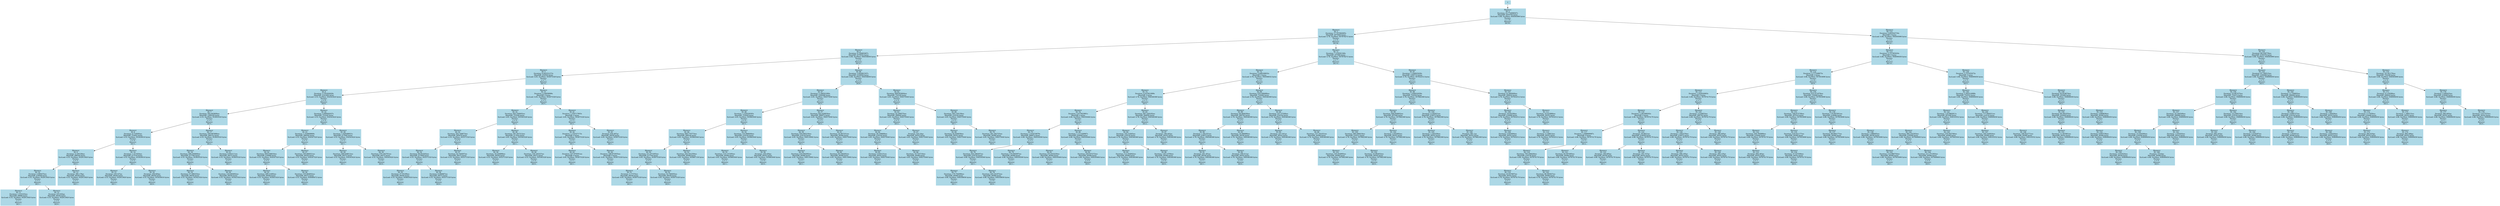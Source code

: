 digraph CallGraph {
  node [shape=box, style=filled, color="lightblue"];
  11 [label="fibonacci\nID: 11\nDuration: 1.010103ms\nMemDiff: 39688 bytes\nSysLoad: 4.53, SysMem: 952913920 bytes\nParams:\n  n = 1...\nReturns:\n  [0] 1..."];
  12 [label="fibonacci\nID: 12\nDuration: 415.932µs\nMemDiff: 39256 bytes\nSysLoad: 4.53, SysMem: 952913920 bytes\nParams:\n  n = 0...\nReturns:\n  [0] 0..."];
  10 [label="fibonacci\nID: 10\nDuration: 2.680475ms\nMemDiff: 218048 bytes\nSysLoad: 4.53, SysMem: 952913920 bytes\nParams:\n  n = 2...\nReturns:\n  [0] 1..."];
  13 [label="fibonacci\nID: 13\nDuration: 385.178µs\nMemDiff: 39256 bytes\nSysLoad: 4.53, SysMem: 952913920 bytes\nParams:\n  n = 1...\nReturns:\n  [0] 1..."];
  9 [label="fibonacci\nID: 9\nDuration: 4.100158ms\nMemDiff: 396544 bytes\nSysLoad: 4.53, SysMem: 952913920 bytes\nParams:\n  n = 3...\nReturns:\n  [0] 2..."];
  15 [label="fibonacci\nID: 15\nDuration: 230.537µs\nMemDiff: 39240 bytes\nSysLoad: 4.53, SysMem: 952913920 bytes\nParams:\n  n = 1...\nReturns:\n  [0] 1..."];
  16 [label="fibonacci\nID: 16\nDuration: 256.604µs\nMemDiff: 39256 bytes\nSysLoad: 4.53, SysMem: 953430016 bytes\nParams:\n  n = 0...\nReturns:\n  [0] 0..."];
  14 [label="fibonacci\nID: 14\nDuration: 1.317454ms\nMemDiff: 217576 bytes\nSysLoad: 4.53, SysMem: 953430016 bytes\nParams:\n  n = 2...\nReturns:\n  [0] 1..."];
  8 [label="fibonacci\nID: 8\nDuration: 6.719595ms\nMemDiff: 753952 bytes\nSysLoad: 4.53, SysMem: 953430016 bytes\nParams:\n  n = 4...\nReturns:\n  [0] 3..."];
  19 [label="fibonacci\nID: 19\nDuration: 37.398333ms\nMemDiff: 39256 bytes\nSysLoad: 4.53, SysMem: 953421824 bytes\nParams:\n  n = 1...\nReturns:\n  [0] 1..."];
  20 [label="fibonacci\nID: 20\nDuration: 124.665692ms\nMemDiff: 39256 bytes\nSysLoad: 4.53, SysMem: 953421824 bytes\nParams:\n  n = 0...\nReturns:\n  [0] 0..."];
  18 [label="fibonacci\nID: 18\nDuration: 290.350846ms\nMemDiff: 217784 bytes\nSysLoad: 4.53, SysMem: 953835520 bytes\nParams:\n  n = 2...\nReturns:\n  [0] 1..."];
  21 [label="fibonacci\nID: 21\nDuration: 6.953111ms\nMemDiff: 39272 bytes\nSysLoad: 4.53, SysMem: 953835520 bytes\nParams:\n  n = 1...\nReturns:\n  [0] 1..."];
  17 [label="fibonacci\nID: 17\nDuration: 359.987688ms\nMemDiff: 396152 bytes\nSysLoad: 4.53, SysMem: 953835520 bytes\nParams:\n  n = 3...\nReturns:\n  [0] 2..."];
  7 [label="fibonacci\nID: 7\nDuration: 502.943609ms\nMemDiff: 1289328 bytes\nSysLoad: 4.53, SysMem: 953835520 bytes\nParams:\n  n = 5...\nReturns:\n  [0] 5..."];
  25 [label="fibonacci\nID: 25\nDuration: 289.21085ms\nMemDiff: 39448 bytes\nSysLoad: 4.53, SysMem: 953831424 bytes\nParams:\n  n = 1...\nReturns:\n  [0] 1..."];
  26 [label="fibonacci\nID: 26\nDuration: 155.904602ms\nMemDiff: 39272 bytes\nSysLoad: 4.53, SysMem: 954089472 bytes\nParams:\n  n = 0...\nReturns:\n  [0] 0..."];
  24 [label="fibonacci\nID: 24\nDuration: 856.038916ms\nMemDiff: 218088 bytes\nSysLoad: 4.53, SysMem: 954347520 bytes\nParams:\n  n = 2...\nReturns:\n  [0] 1..."];
  27 [label="fibonacci\nID: 27\nDuration: 195.680021ms\nMemDiff: 39320 bytes\nSysLoad: 4.53, SysMem: 954347520 bytes\nParams:\n  n = 1...\nReturns:\n  [0] 1..."];
  23 [label="fibonacci\nID: 23\nDuration: 1.316909869s\nMemDiff: 396504 bytes\nSysLoad: 4.53, SysMem: 954347520 bytes\nParams:\n  n = 3...\nReturns:\n  [0] 2..."];
  29 [label="fibonacci\nID: 29\nDuration: 268.638612ms\nMemDiff: 39272 bytes\nSysLoad: 4.53, SysMem: 954343424 bytes\nParams:\n  n = 1...\nReturns:\n  [0] 1..."];
  30 [label="fibonacci\nID: 30\nDuration: 370.182701ms\nMemDiff: 39272 bytes\nSysLoad: 4.53, SysMem: 954343424 bytes\nParams:\n  n = 0...\nReturns:\n  [0] 0..."];
  28 [label="fibonacci\nID: 28\nDuration: 1.028389631s\nMemDiff: 217640 bytes\nSysLoad: 4.53, SysMem: 954343424 bytes\nParams:\n  n = 2...\nReturns:\n  [0] 1..."];
  22 [label="fibonacci\nID: 22\nDuration: 3.009562037s\nMemDiff: 753240 bytes\nSysLoad: 4.53, SysMem: 954343424 bytes\nParams:\n  n = 4...\nReturns:\n  [0] 3..."];
  6 [label="fibonacci\nID: 6\nDuration: 3.791620426s\nMemDiff: 2181664 bytes\nSysLoad: 4.53, SysMem: 954343424 bytes\nParams:\n  n = 6...\nReturns:\n  [0] 8..."];
  35 [label="fibonacci\nID: 35\nDuration: 27.55199ms\nMemDiff: 39240 bytes\nSysLoad: 4.53, SysMem: 954855424 bytes\nParams:\n  n = 1...\nReturns:\n  [0] 1..."];
  36 [label="fibonacci\nID: 36\nDuration: 9.490867ms\nMemDiff: 39272 bytes\nSysLoad: 4.53, SysMem: 955371520 bytes\nParams:\n  n = 0...\nReturns:\n  [0] 0..."];
  34 [label="fibonacci\nID: 34\nDuration: 90.923202ms\nMemDiff: 217608 bytes\nSysLoad: 4.53, SysMem: 955371520 bytes\nParams:\n  n = 2...\nReturns:\n  [0] 1..."];
  37 [label="fibonacci\nID: 37\nDuration: 42.704567ms\nMemDiff: 39272 bytes\nSysLoad: 4.53, SysMem: 955371520 bytes\nParams:\n  n = 1...\nReturns:\n  [0] 1..."];
  33 [label="fibonacci\nID: 33\nDuration: 202.749673ms\nMemDiff: 395976 bytes\nSysLoad: 4.53, SysMem: 955371520 bytes\nParams:\n  n = 3...\nReturns:\n  [0] 2..."];
  39 [label="fibonacci\nID: 39\nDuration: 16.230998ms\nMemDiff: 39256 bytes\nSysLoad: 4.53, SysMem: 955371520 bytes\nParams:\n  n = 1...\nReturns:\n  [0] 1..."];
  40 [label="fibonacci\nID: 40\nDuration: 156.165327ms\nMemDiff: 39272 bytes\nSysLoad: 4.53, SysMem: 955363328 bytes\nParams:\n  n = 0...\nReturns:\n  [0] 0..."];
  38 [label="fibonacci\nID: 38\nDuration: 367.567512ms\nMemDiff: 217624 bytes\nSysLoad: 4.65, SysMem: 955363328 bytes\nParams:\n  n = 2...\nReturns:\n  [0] 1..."];
  32 [label="fibonacci\nID: 32\nDuration: 842.356945ms\nMemDiff: 753208 bytes\nSysLoad: 4.65, SysMem: 955363328 bytes\nParams:\n  n = 4...\nReturns:\n  [0] 3..."];
  43 [label="fibonacci\nID: 43\nDuration: 237.978361ms\nMemDiff: 0 bytes\nSysLoad: 4.65, SysMem: 955875328 bytes\nParams:\n  n = 1...\nReturns:\n  [0] 1..."];
  44 [label="fibonacci\nID: 44\nDuration: 188.872935ms\nMemDiff: 0 bytes\nSysLoad: 4.65, SysMem: 955875328 bytes\nParams:\n  n = 0...\nReturns:\n  [0] 0..."];
  42 [label="fibonacci\nID: 42\nDuration: 1.132327173s\nMemDiff: 0 bytes\nSysLoad: 4.65, SysMem: 955875328 bytes\nParams:\n  n = 2...\nReturns:\n  [0] 1..."];
  45 [label="fibonacci\nID: 45\nDuration: 634.497µs\nMemDiff: 39256 bytes\nSysLoad: 4.65, SysMem: 955875328 bytes\nParams:\n  n = 1...\nReturns:\n  [0] 1..."];
  41 [label="fibonacci\nID: 41\nDuration: 1.554717803s\nMemDiff: 0 bytes\nSysLoad: 4.65, SysMem: 955875328 bytes\nParams:\n  n = 3...\nReturns:\n  [0] 2..."];
  31 [label="fibonacci\nID: 31\nDuration: 2.54658996s\nMemDiff: 0 bytes\nSysLoad: 4.65, SysMem: 955875328 bytes\nParams:\n  n = 5...\nReturns:\n  [0] 5..."];
  5 [label="fibonacci\nID: 5\nDuration: 6.442551272s\nMemDiff: 254504 bytes\nSysLoad: 4.65, SysMem: 955875328 bytes\nParams:\n  n = 7...\nReturns:\n  [0] 13..."];
  51 [label="fibonacci\nID: 51\nDuration: 3.17374ms\nMemDiff: 39256 bytes\nSysLoad: 4.65, SysMem: 955875328 bytes\nParams:\n  n = 1...\nReturns:\n  [0] 1..."];
  52 [label="fibonacci\nID: 52\nDuration: 52.746505ms\nMemDiff: 39256 bytes\nSysLoad: 4.65, SysMem: 955875328 bytes\nParams:\n  n = 0...\nReturns:\n  [0] 0..."];
  50 [label="fibonacci\nID: 50\nDuration: 211.871005ms\nMemDiff: 217704 bytes\nSysLoad: 4.65, SysMem: 955875328 bytes\nParams:\n  n = 2...\nReturns:\n  [0] 1..."];
  53 [label="fibonacci\nID: 53\nDuration: 202.541259ms\nMemDiff: 39368 bytes\nSysLoad: 4.65, SysMem: 955867136 bytes\nParams:\n  n = 1...\nReturns:\n  [0] 1..."];
  49 [label="fibonacci\nID: 49\nDuration: 846.770773ms\nMemDiff: 396536 bytes\nSysLoad: 4.65, SysMem: 955863040 bytes\nParams:\n  n = 3...\nReturns:\n  [0] 2..."];
  55 [label="fibonacci\nID: 55\nDuration: 110.137295ms\nMemDiff: 39368 bytes\nSysLoad: 4.65, SysMem: 955863040 bytes\nParams:\n  n = 1...\nReturns:\n  [0] 1..."];
  56 [label="fibonacci\nID: 56\nDuration: 230.456µs\nMemDiff: 39352 bytes\nSysLoad: 4.65, SysMem: 955863040 bytes\nParams:\n  n = 0...\nReturns:\n  [0] 0..."];
  54 [label="fibonacci\nID: 54\nDuration: 153.966649ms\nMemDiff: 218104 bytes\nSysLoad: 4.65, SysMem: 955863040 bytes\nParams:\n  n = 2...\nReturns:\n  [0] 1..."];
  48 [label="fibonacci\nID: 48\nDuration: 1.220528393s\nMemDiff: 753928 bytes\nSysLoad: 4.65, SysMem: 955863040 bytes\nParams:\n  n = 4...\nReturns:\n  [0] 3..."];
  59 [label="fibonacci\nID: 59\nDuration: 216.092092ms\nMemDiff: 39368 bytes\nSysLoad: 4.65, SysMem: 956116992 bytes\nParams:\n  n = 1...\nReturns:\n  [0] 1..."];
  60 [label="fibonacci\nID: 60\nDuration: 85.546282ms\nMemDiff: 39368 bytes\nSysLoad: 4.65, SysMem: 956116992 bytes\nParams:\n  n = 0...\nReturns:\n  [0] 0..."];
  58 [label="fibonacci\nID: 58\nDuration: 554.085216ms\nMemDiff: 218120 bytes\nSysLoad: 4.65, SysMem: 956116992 bytes\nParams:\n  n = 2...\nReturns:\n  [0] 1..."];
  61 [label="fibonacci\nID: 61\nDuration: 24.467331ms\nMemDiff: 39368 bytes\nSysLoad: 4.65, SysMem: 956375040 bytes\nParams:\n  n = 1...\nReturns:\n  [0] 1..."];
  57 [label="fibonacci\nID: 57\nDuration: 822.426834ms\nMemDiff: 396872 bytes\nSysLoad: 4.65, SysMem: 956375040 bytes\nParams:\n  n = 3...\nReturns:\n  [0] 2..."];
  47 [label="fibonacci\nID: 47\nDuration: 2.186501084s\nMemDiff: 1290088 bytes\nSysLoad: 4.65, SysMem: 956375040 bytes\nParams:\n  n = 5...\nReturns:\n  [0] 5..."];
  65 [label="fibonacci\nID: 65\nDuration: 5.935131ms\nMemDiff: 39352 bytes\nSysLoad: 4.65, SysMem: 956375040 bytes\nParams:\n  n = 1...\nReturns:\n  [0] 1..."];
  66 [label="fibonacci\nID: 66\nDuration: 19.725716ms\nMemDiff: 39368 bytes\nSysLoad: 4.65, SysMem: 956375040 bytes\nParams:\n  n = 0...\nReturns:\n  [0] 0..."];
  64 [label="fibonacci\nID: 64\nDuration: 36.109668ms\nMemDiff: 218104 bytes\nSysLoad: 4.65, SysMem: 956375040 bytes\nParams:\n  n = 2...\nReturns:\n  [0] 1..."];
  67 [label="fibonacci\nID: 67\nDuration: 525.24µs\nMemDiff: 39352 bytes\nSysLoad: 4.65, SysMem: 956375040 bytes\nParams:\n  n = 1...\nReturns:\n  [0] 1..."];
  63 [label="fibonacci\nID: 63\nDuration: 42.299575ms\nMemDiff: 396840 bytes\nSysLoad: 4.65, SysMem: 956375040 bytes\nParams:\n  n = 3...\nReturns:\n  [0] 2..."];
  69 [label="fibonacci\nID: 69\nDuration: 82.859058ms\nMemDiff: 39352 bytes\nSysLoad: 4.65, SysMem: 956375040 bytes\nParams:\n  n = 1...\nReturns:\n  [0] 1..."];
  70 [label="fibonacci\nID: 70\nDuration: 281.282725ms\nMemDiff: 39368 bytes\nSysLoad: 4.65, SysMem: 956375040 bytes\nParams:\n  n = 0...\nReturns:\n  [0] 0..."];
  68 [label="fibonacci\nID: 68\nDuration: 565.150139ms\nMemDiff: 218104 bytes\nSysLoad: 4.65, SysMem: 956375040 bytes\nParams:\n  n = 2...\nReturns:\n  [0] 1..."];
  62 [label="fibonacci\nID: 62\nDuration: 608.855604ms\nMemDiff: 754328 bytes\nSysLoad: 4.65, SysMem: 956375040 bytes\nParams:\n  n = 4...\nReturns:\n  [0] 3..."];
  46 [label="fibonacci\nID: 46\nDuration: 3.042901547s\nMemDiff: 2184856 bytes\nSysLoad: 4.68, SysMem: 956358656 bytes\nParams:\n  n = 6...\nReturns:\n  [0] 8..."];
  4 [label="fibonacci\nID: 4\nDuration: 9.759483467s\nMemDiff: 2578552 bytes\nSysLoad: 4.68, SysMem: 956358656 bytes\nParams:\n  n = 8...\nReturns:\n  [0] 21..."];
  77 [label="fibonacci\nID: 77\nDuration: 179.792696ms\nMemDiff: 39368 bytes\nSysLoad: 4.68, SysMem: 956358656 bytes\nParams:\n  n = 1...\nReturns:\n  [0] 1..."];
  78 [label="fibonacci\nID: 78\nDuration: 245.241972ms\nMemDiff: 39368 bytes\nSysLoad: 4.68, SysMem: 956358656 bytes\nParams:\n  n = 0...\nReturns:\n  [0] 0..."];
  76 [label="fibonacci\nID: 76\nDuration: 832.286367ms\nMemDiff: 218120 bytes\nSysLoad: 4.68, SysMem: 956354560 bytes\nParams:\n  n = 2...\nReturns:\n  [0] 1..."];
  79 [label="fibonacci\nID: 79\nDuration: 170.065097ms\nMemDiff: 39368 bytes\nSysLoad: 4.68, SysMem: 956354560 bytes\nParams:\n  n = 1...\nReturns:\n  [0] 1..."];
  75 [label="fibonacci\nID: 75\nDuration: 1.533574879s\nMemDiff: 396872 bytes\nSysLoad: 4.68, SysMem: 956354560 bytes\nParams:\n  n = 3...\nReturns:\n  [0] 2..."];
  81 [label="fibonacci\nID: 81\nDuration: 472.833229ms\nMemDiff: 39384 bytes\nSysLoad: 4.68, SysMem: 956350464 bytes\nParams:\n  n = 1...\nReturns:\n  [0] 1..."];
  82 [label="fibonacci\nID: 82\nDuration: 250.637272ms\nMemDiff: 39368 bytes\nSysLoad: 4.68, SysMem: 956350464 bytes\nParams:\n  n = 0...\nReturns:\n  [0] 0..."];
  80 [label="fibonacci\nID: 80\nDuration: 1.111326967s\nMemDiff: 220648 bytes\nSysLoad: 4.68, SysMem: 956350464 bytes\nParams:\n  n = 2...\nReturns:\n  [0] 1..."];
  74 [label="fibonacci\nID: 74\nDuration: 3.477823891s\nMemDiff: 0 bytes\nSysLoad: 4.68, SysMem: 956350464 bytes\nParams:\n  n = 4...\nReturns:\n  [0] 3..."];
  85 [label="fibonacci\nID: 85\nDuration: 112.354942ms\nMemDiff: 39368 bytes\nSysLoad: 4.78, SysMem: 956346368 bytes\nParams:\n  n = 1...\nReturns:\n  [0] 1..."];
  86 [label="fibonacci\nID: 86\nDuration: 129.13794ms\nMemDiff: 39368 bytes\nSysLoad: 4.78, SysMem: 956346368 bytes\nParams:\n  n = 0...\nReturns:\n  [0] 0..."];
  84 [label="fibonacci\nID: 84\nDuration: 332.31845ms\nMemDiff: 218120 bytes\nSysLoad: 4.78, SysMem: 956346368 bytes\nParams:\n  n = 2...\nReturns:\n  [0] 1..."];
  87 [label="fibonacci\nID: 87\nDuration: 190.442µs\nMemDiff: 39352 bytes\nSysLoad: 4.78, SysMem: 956346368 bytes\nParams:\n  n = 1...\nReturns:\n  [0] 1..."];
  83 [label="fibonacci\nID: 83\nDuration: 467.329165ms\nMemDiff: 396856 bytes\nSysLoad: 4.78, SysMem: 956346368 bytes\nParams:\n  n = 3...\nReturns:\n  [0] 2..."];
  73 [label="fibonacci\nID: 73\nDuration: 4.557821889s\nMemDiff: 0 bytes\nSysLoad: 4.78, SysMem: 956346368 bytes\nParams:\n  n = 5...\nReturns:\n  [0] 5..."];
  91 [label="fibonacci\nID: 91\nDuration: 201.301µs\nMemDiff: 39336 bytes\nSysLoad: 4.78, SysMem: 956346368 bytes\nParams:\n  n = 1...\nReturns:\n  [0] 1..."];
  92 [label="fibonacci\nID: 92\nDuration: 359.511µs\nMemDiff: 39352 bytes\nSysLoad: 4.78, SysMem: 956346368 bytes\nParams:\n  n = 0...\nReturns:\n  [0] 0..."];
  90 [label="fibonacci\nID: 90\nDuration: 1.361351ms\nMemDiff: 218072 bytes\nSysLoad: 4.78, SysMem: 956346368 bytes\nParams:\n  n = 2...\nReturns:\n  [0] 1..."];
  93 [label="fibonacci\nID: 93\nDuration: 19.366996ms\nMemDiff: 39336 bytes\nSysLoad: 4.78, SysMem: 956346368 bytes\nParams:\n  n = 1...\nReturns:\n  [0] 1..."];
  89 [label="fibonacci\nID: 89\nDuration: 64.064039ms\nMemDiff: 396792 bytes\nSysLoad: 4.78, SysMem: 956346368 bytes\nParams:\n  n = 3...\nReturns:\n  [0] 2..."];
  95 [label="fibonacci\nID: 95\nDuration: 227.541µs\nMemDiff: 39352 bytes\nSysLoad: 4.78, SysMem: 956346368 bytes\nParams:\n  n = 1...\nReturns:\n  [0] 1..."];
  96 [label="fibonacci\nID: 96\nDuration: 157.181431ms\nMemDiff: 39368 bytes\nSysLoad: 4.78, SysMem: 956346368 bytes\nParams:\n  n = 0...\nReturns:\n  [0] 0..."];
  94 [label="fibonacci\nID: 94\nDuration: 227.27548ms\nMemDiff: 218104 bytes\nSysLoad: 4.78, SysMem: 956346368 bytes\nParams:\n  n = 2...\nReturns:\n  [0] 1..."];
  88 [label="fibonacci\nID: 88\nDuration: 478.308488ms\nMemDiff: 754480 bytes\nSysLoad: 4.78, SysMem: 956346368 bytes\nParams:\n  n = 4...\nReturns:\n  [0] 3..."];
  72 [label="fibonacci\nID: 72\nDuration: 5.408168832s\nMemDiff: 0 bytes\nSysLoad: 4.78, SysMem: 956588032 bytes\nParams:\n  n = 6...\nReturns:\n  [0] 8..."];
  101 [label="fibonacci\nID: 101\nDuration: 105.454995ms\nMemDiff: 39368 bytes\nSysLoad: 4.78, SysMem: 957882368 bytes\nParams:\n  n = 1...\nReturns:\n  [0] 1..."];
  102 [label="fibonacci\nID: 102\nDuration: 33.062652ms\nMemDiff: 39544 bytes\nSysLoad: 4.78, SysMem: 957882368 bytes\nParams:\n  n = 0...\nReturns:\n  [0] 0..."];
  100 [label="fibonacci\nID: 100\nDuration: 480.498419ms\nMemDiff: 218312 bytes\nSysLoad: 4.78, SysMem: 957882368 bytes\nParams:\n  n = 2...\nReturns:\n  [0] 1..."];
  103 [label="fibonacci\nID: 103\nDuration: 2.052992ms\nMemDiff: 39352 bytes\nSysLoad: 4.78, SysMem: 957882368 bytes\nParams:\n  n = 1...\nReturns:\n  [0] 1..."];
  99 [label="fibonacci\nID: 99\nDuration: 848.856602ms\nMemDiff: 397048 bytes\nSysLoad: 4.78, SysMem: 957882368 bytes\nParams:\n  n = 3...\nReturns:\n  [0] 2..."];
  105 [label="fibonacci\nID: 105\nDuration: 1.245336ms\nMemDiff: 39352 bytes\nSysLoad: 4.78, SysMem: 957882368 bytes\nParams:\n  n = 1...\nReturns:\n  [0] 1..."];
  106 [label="fibonacci\nID: 106\nDuration: 861.1µs\nMemDiff: 39352 bytes\nSysLoad: 4.78, SysMem: 957882368 bytes\nParams:\n  n = 0...\nReturns:\n  [0] 0..."];
  104 [label="fibonacci\nID: 104\nDuration: 4.345021ms\nMemDiff: 218072 bytes\nSysLoad: 4.78, SysMem: 957882368 bytes\nParams:\n  n = 2...\nReturns:\n  [0] 1..."];
  98 [label="fibonacci\nID: 98\nDuration: 1.056032058s\nMemDiff: 754504 bytes\nSysLoad: 4.78, SysMem: 957882368 bytes\nParams:\n  n = 4...\nReturns:\n  [0] 3..."];
  109 [label="fibonacci\nID: 109\nDuration: 5.925094ms\nMemDiff: 39352 bytes\nSysLoad: 4.78, SysMem: 957632512 bytes\nParams:\n  n = 1...\nReturns:\n  [0] 1..."];
  110 [label="fibonacci\nID: 110\nDuration: 5.138812ms\nMemDiff: 39352 bytes\nSysLoad: 4.78, SysMem: 957632512 bytes\nParams:\n  n = 0...\nReturns:\n  [0] 0..."];
  108 [label="fibonacci\nID: 108\nDuration: 18.93338ms\nMemDiff: 218088 bytes\nSysLoad: 4.78, SysMem: 957632512 bytes\nParams:\n  n = 2...\nReturns:\n  [0] 1..."];
  111 [label="fibonacci\nID: 111\nDuration: 10.523886ms\nMemDiff: 39352 bytes\nSysLoad: 4.78, SysMem: 957632512 bytes\nParams:\n  n = 1...\nReturns:\n  [0] 1..."];
  107 [label="fibonacci\nID: 107\nDuration: 41.685649ms\nMemDiff: 396824 bytes\nSysLoad: 4.78, SysMem: 957632512 bytes\nParams:\n  n = 3...\nReturns:\n  [0] 2..."];
  97 [label="fibonacci\nID: 97\nDuration: 1.358925426s\nMemDiff: 1290712 bytes\nSysLoad: 4.78, SysMem: 957632512 bytes\nParams:\n  n = 5...\nReturns:\n  [0] 5..."];
  71 [label="fibonacci\nID: 71\nDuration: 7.376591346s\nMemDiff: 257968 bytes\nSysLoad: 4.78, SysMem: 957878272 bytes\nParams:\n  n = 7...\nReturns:\n  [0] 13..."];
  3 [label="fibonacci\nID: 3\nDuration: 17.707082685s\nMemDiff: 2975840 bytes\nSysLoad: 4.78, SysMem: 957878272 bytes\nParams:\n  n = 9...\nReturns:\n  [0] 34..."];
  119 [label="fibonacci\nID: 119\nDuration: 43.937667ms\nMemDiff: 39352 bytes\nSysLoad: 4.78, SysMem: 957874176 bytes\nParams:\n  n = 1...\nReturns:\n  [0] 1..."];
  120 [label="fibonacci\nID: 120\nDuration: 86.365927ms\nMemDiff: 39368 bytes\nSysLoad: 4.78, SysMem: 957874176 bytes\nParams:\n  n = 0...\nReturns:\n  [0] 0..."];
  118 [label="fibonacci\nID: 118\nDuration: 793.206426ms\nMemDiff: 218136 bytes\nSysLoad: 4.88, SysMem: 957874176 bytes\nParams:\n  n = 2...\nReturns:\n  [0] 1..."];
  121 [label="fibonacci\nID: 121\nDuration: 83.507485ms\nMemDiff: 39368 bytes\nSysLoad: 4.88, SysMem: 957874176 bytes\nParams:\n  n = 1...\nReturns:\n  [0] 1..."];
  117 [label="fibonacci\nID: 117\nDuration: 1.048669087s\nMemDiff: 0 bytes\nSysLoad: 4.88, SysMem: 957874176 bytes\nParams:\n  n = 3...\nReturns:\n  [0] 2..."];
  123 [label="fibonacci\nID: 123\nDuration: 164.695µs\nMemDiff: 39336 bytes\nSysLoad: 4.88, SysMem: 957874176 bytes\nParams:\n  n = 1...\nReturns:\n  [0] 1..."];
  124 [label="fibonacci\nID: 124\nDuration: 191.727µs\nMemDiff: 39352 bytes\nSysLoad: 4.88, SysMem: 957874176 bytes\nParams:\n  n = 0...\nReturns:\n  [0] 0..."];
  122 [label="fibonacci\nID: 122\nDuration: 30.4821ms\nMemDiff: 218056 bytes\nSysLoad: 4.88, SysMem: 957874176 bytes\nParams:\n  n = 2...\nReturns:\n  [0] 1..."];
  116 [label="fibonacci\nID: 116\nDuration: 1.281488202s\nMemDiff: 0 bytes\nSysLoad: 4.88, SysMem: 957874176 bytes\nParams:\n  n = 4...\nReturns:\n  [0] 3..."];
  127 [label="fibonacci\nID: 127\nDuration: 506.195µs\nMemDiff: 39352 bytes\nSysLoad: 4.88, SysMem: 957874176 bytes\nParams:\n  n = 1...\nReturns:\n  [0] 1..."];
  128 [label="fibonacci\nID: 128\nDuration: 305.135µs\nMemDiff: 39352 bytes\nSysLoad: 4.88, SysMem: 957874176 bytes\nParams:\n  n = 0...\nReturns:\n  [0] 0..."];
  126 [label="fibonacci\nID: 126\nDuration: 1.845379ms\nMemDiff: 218072 bytes\nSysLoad: 4.88, SysMem: 957874176 bytes\nParams:\n  n = 2...\nReturns:\n  [0] 1..."];
  129 [label="fibonacci\nID: 129\nDuration: 390.405µs\nMemDiff: 39352 bytes\nSysLoad: 4.88, SysMem: 957874176 bytes\nParams:\n  n = 1...\nReturns:\n  [0] 1..."];
  125 [label="fibonacci\nID: 125\nDuration: 3.218653ms\nMemDiff: 396792 bytes\nSysLoad: 4.88, SysMem: 957874176 bytes\nParams:\n  n = 3...\nReturns:\n  [0] 2..."];
  115 [label="fibonacci\nID: 115\nDuration: 1.522024063s\nMemDiff: 0 bytes\nSysLoad: 4.88, SysMem: 957874176 bytes\nParams:\n  n = 5...\nReturns:\n  [0] 5..."];
  133 [label="fibonacci\nID: 133\nDuration: 604.363µs\nMemDiff: 39352 bytes\nSysLoad: 4.88, SysMem: 957874176 bytes\nParams:\n  n = 1...\nReturns:\n  [0] 1..."];
  134 [label="fibonacci\nID: 134\nDuration: 37.537506ms\nMemDiff: 39352 bytes\nSysLoad: 4.88, SysMem: 957874176 bytes\nParams:\n  n = 0...\nReturns:\n  [0] 0..."];
  132 [label="fibonacci\nID: 132\nDuration: 204.785888ms\nMemDiff: 218264 bytes\nSysLoad: 4.88, SysMem: 957874176 bytes\nParams:\n  n = 2...\nReturns:\n  [0] 1..."];
  135 [label="fibonacci\nID: 135\nDuration: 418.021177ms\nMemDiff: 39368 bytes\nSysLoad: 4.88, SysMem: 957853696 bytes\nParams:\n  n = 1...\nReturns:\n  [0] 1..."];
  131 [label="fibonacci\nID: 131\nDuration: 748.673738ms\nMemDiff: 397016 bytes\nSysLoad: 4.88, SysMem: 957853696 bytes\nParams:\n  n = 3...\nReturns:\n  [0] 2..."];
  137 [label="fibonacci\nID: 137\nDuration: 98.684177ms\nMemDiff: 39368 bytes\nSysLoad: 4.88, SysMem: 957853696 bytes\nParams:\n  n = 1...\nReturns:\n  [0] 1..."];
  138 [label="fibonacci\nID: 138\nDuration: 1.086005ms\nMemDiff: 39336 bytes\nSysLoad: 4.88, SysMem: 957853696 bytes\nParams:\n  n = 0...\nReturns:\n  [0] 0..."];
  136 [label="fibonacci\nID: 136\nDuration: 170.907001ms\nMemDiff: 218088 bytes\nSysLoad: 4.88, SysMem: 957853696 bytes\nParams:\n  n = 2...\nReturns:\n  [0] 1..."];
  130 [label="fibonacci\nID: 130\nDuration: 972.471678ms\nMemDiff: 754488 bytes\nSysLoad: 4.88, SysMem: 957853696 bytes\nParams:\n  n = 4...\nReturns:\n  [0] 3..."];
  114 [label="fibonacci\nID: 114\nDuration: 2.777248673s\nMemDiff: 0 bytes\nSysLoad: 4.88, SysMem: 957853696 bytes\nParams:\n  n = 6...\nReturns:\n  [0] 8..."];
  143 [label="fibonacci\nID: 143\nDuration: 114.986754ms\nMemDiff: 39368 bytes\nSysLoad: 4.88, SysMem: 957853696 bytes\nParams:\n  n = 1...\nReturns:\n  [0] 1..."];
  144 [label="fibonacci\nID: 144\nDuration: 211.271583ms\nMemDiff: 39368 bytes\nSysLoad: 4.88, SysMem: 957849600 bytes\nParams:\n  n = 0...\nReturns:\n  [0] 0..."];
  142 [label="fibonacci\nID: 142\nDuration: 982.232303ms\nMemDiff: 218296 bytes\nSysLoad: 4.88, SysMem: 957849600 bytes\nParams:\n  n = 2...\nReturns:\n  [0] 1..."];
  145 [label="fibonacci\nID: 145\nDuration: 276.502746ms\nMemDiff: 39368 bytes\nSysLoad: 4.88, SysMem: 957845504 bytes\nParams:\n  n = 1...\nReturns:\n  [0] 1..."];
  141 [label="fibonacci\nID: 141\nDuration: 1.673862811s\nMemDiff: 397048 bytes\nSysLoad: 4.88, SysMem: 958103552 bytes\nParams:\n  n = 3...\nReturns:\n  [0] 2..."];
  147 [label="fibonacci\nID: 147\nDuration: 184.520924ms\nMemDiff: 39368 bytes\nSysLoad: 4.88, SysMem: 958103552 bytes\nParams:\n  n = 1...\nReturns:\n  [0] 1..."];
  148 [label="fibonacci\nID: 148\nDuration: 166.922771ms\nMemDiff: 39368 bytes\nSysLoad: 4.88, SysMem: 958103552 bytes\nParams:\n  n = 0...\nReturns:\n  [0] 0..."];
  146 [label="fibonacci\nID: 146\nDuration: 777.684021ms\nMemDiff: 218120 bytes\nSysLoad: 4.88, SysMem: 958099456 bytes\nParams:\n  n = 2...\nReturns:\n  [0] 1..."];
  140 [label="fibonacci\nID: 140\nDuration: 2.563314988s\nMemDiff: 754552 bytes\nSysLoad: 4.88, SysMem: 958099456 bytes\nParams:\n  n = 4...\nReturns:\n  [0] 3..."];
  151 [label="fibonacci\nID: 151\nDuration: 11.507661ms\nMemDiff: 39352 bytes\nSysLoad: 4.88, SysMem: 958099456 bytes\nParams:\n  n = 1...\nReturns:\n  [0] 1..."];
  152 [label="fibonacci\nID: 152\nDuration: 9.803736ms\nMemDiff: 39368 bytes\nSysLoad: 4.88, SysMem: 958099456 bytes\nParams:\n  n = 0...\nReturns:\n  [0] 0..."];
  150 [label="fibonacci\nID: 150\nDuration: 69.395355ms\nMemDiff: 220408 bytes\nSysLoad: 4.88, SysMem: 958099456 bytes\nParams:\n  n = 2...\nReturns:\n  [0] 1..."];
  153 [label="fibonacci\nID: 153\nDuration: 3.669836ms\nMemDiff: 39368 bytes\nSysLoad: 4.88, SysMem: 958099456 bytes\nParams:\n  n = 1...\nReturns:\n  [0] 1..."];
  149 [label="fibonacci\nID: 149\nDuration: 92.819674ms\nMemDiff: 163480 bytes\nSysLoad: 4.88, SysMem: 958099456 bytes\nParams:\n  n = 3...\nReturns:\n  [0] 2..."];
  139 [label="fibonacci\nID: 139\nDuration: 2.757435472s\nMemDiff: 0 bytes\nSysLoad: 4.88, SysMem: 958099456 bytes\nParams:\n  n = 5...\nReturns:\n  [0] 5..."];
  113 [label="fibonacci\nID: 113\nDuration: 5.757383424s\nMemDiff: 0 bytes\nSysLoad: 4.88, SysMem: 958099456 bytes\nParams:\n  n = 7...\nReturns:\n  [0] 13..."];
  159 [label="fibonacci\nID: 159\nDuration: 3.033524ms\nMemDiff: 39336 bytes\nSysLoad: 4.88, SysMem: 958099456 bytes\nParams:\n  n = 1...\nReturns:\n  [0] 1..."];
  160 [label="fibonacci\nID: 160\nDuration: 518.8µs\nMemDiff: 39368 bytes\nSysLoad: 4.88, SysMem: 958099456 bytes\nParams:\n  n = 0...\nReturns:\n  [0] 0..."];
  158 [label="fibonacci\nID: 158\nDuration: 15.520394ms\nMemDiff: 218248 bytes\nSysLoad: 4.88, SysMem: 958099456 bytes\nParams:\n  n = 2...\nReturns:\n  [0] 1..."];
  161 [label="fibonacci\nID: 161\nDuration: 1.476343ms\nMemDiff: 39352 bytes\nSysLoad: 4.88, SysMem: 958099456 bytes\nParams:\n  n = 1...\nReturns:\n  [0] 1..."];
  157 [label="fibonacci\nID: 157\nDuration: 25.344548ms\nMemDiff: 396984 bytes\nSysLoad: 4.88, SysMem: 958099456 bytes\nParams:\n  n = 3...\nReturns:\n  [0] 2..."];
  163 [label="fibonacci\nID: 163\nDuration: 692.243µs\nMemDiff: 39352 bytes\nSysLoad: 4.88, SysMem: 958099456 bytes\nParams:\n  n = 1...\nReturns:\n  [0] 1..."];
  164 [label="fibonacci\nID: 164\nDuration: 5.416287ms\nMemDiff: 39368 bytes\nSysLoad: 4.88, SysMem: 958099456 bytes\nParams:\n  n = 0...\nReturns:\n  [0] 0..."];
  162 [label="fibonacci\nID: 162\nDuration: 14.238414ms\nMemDiff: 218104 bytes\nSysLoad: 4.88, SysMem: 958099456 bytes\nParams:\n  n = 2...\nReturns:\n  [0] 1..."];
  156 [label="fibonacci\nID: 156\nDuration: 53.667475ms\nMemDiff: 754472 bytes\nSysLoad: 4.88, SysMem: 958099456 bytes\nParams:\n  n = 4...\nReturns:\n  [0] 3..."];
  167 [label="fibonacci\nID: 167\nDuration: 1.05501ms\nMemDiff: 39368 bytes\nSysLoad: 4.88, SysMem: 958099456 bytes\nParams:\n  n = 1...\nReturns:\n  [0] 1..."];
  168 [label="fibonacci\nID: 168\nDuration: 1.634244ms\nMemDiff: 39352 bytes\nSysLoad: 4.88, SysMem: 958099456 bytes\nParams:\n  n = 0...\nReturns:\n  [0] 0..."];
  166 [label="fibonacci\nID: 166\nDuration: 4.694727ms\nMemDiff: 218104 bytes\nSysLoad: 4.88, SysMem: 958099456 bytes\nParams:\n  n = 2...\nReturns:\n  [0] 1..."];
  169 [label="fibonacci\nID: 169\nDuration: 1.00426ms\nMemDiff: 39352 bytes\nSysLoad: 4.88, SysMem: 958099456 bytes\nParams:\n  n = 1...\nReturns:\n  [0] 1..."];
  165 [label="fibonacci\nID: 165\nDuration: 11.726602ms\nMemDiff: 396840 bytes\nSysLoad: 4.88, SysMem: 958099456 bytes\nParams:\n  n = 3...\nReturns:\n  [0] 2..."];
  155 [label="fibonacci\nID: 155\nDuration: 67.789515ms\nMemDiff: 1290696 bytes\nSysLoad: 4.88, SysMem: 958099456 bytes\nParams:\n  n = 5...\nReturns:\n  [0] 5..."];
  173 [label="fibonacci\nID: 173\nDuration: 683.818µs\nMemDiff: 39352 bytes\nSysLoad: 4.88, SysMem: 958099456 bytes\nParams:\n  n = 1...\nReturns:\n  [0] 1..."];
  174 [label="fibonacci\nID: 174\nDuration: 893.566µs\nMemDiff: 39352 bytes\nSysLoad: 4.88, SysMem: 958099456 bytes\nParams:\n  n = 0...\nReturns:\n  [0] 0..."];
  172 [label="fibonacci\nID: 172\nDuration: 5.77059ms\nMemDiff: 218088 bytes\nSysLoad: 4.88, SysMem: 958099456 bytes\nParams:\n  n = 2...\nReturns:\n  [0] 1..."];
  175 [label="fibonacci\nID: 175\nDuration: 1.396515ms\nMemDiff: 39352 bytes\nSysLoad: 4.88, SysMem: 958099456 bytes\nParams:\n  n = 1...\nReturns:\n  [0] 1..."];
  171 [label="fibonacci\nID: 171\nDuration: 9.119298ms\nMemDiff: 396824 bytes\nSysLoad: 4.88, SysMem: 958099456 bytes\nParams:\n  n = 3...\nReturns:\n  [0] 2..."];
  177 [label="fibonacci\nID: 177\nDuration: 963.693µs\nMemDiff: 39352 bytes\nSysLoad: 4.88, SysMem: 958099456 bytes\nParams:\n  n = 1...\nReturns:\n  [0] 1..."];
  178 [label="fibonacci\nID: 178\nDuration: 3.017523ms\nMemDiff: 39352 bytes\nSysLoad: 4.88, SysMem: 958099456 bytes\nParams:\n  n = 0...\nReturns:\n  [0] 0..."];
  176 [label="fibonacci\nID: 176\nDuration: 5.490425ms\nMemDiff: 218088 bytes\nSysLoad: 4.88, SysMem: 958099456 bytes\nParams:\n  n = 2...\nReturns:\n  [0] 1..."];
  170 [label="fibonacci\nID: 170\nDuration: 19.761176ms\nMemDiff: 754296 bytes\nSysLoad: 4.88, SysMem: 958365696 bytes\nParams:\n  n = 4...\nReturns:\n  [0] 3..."];
  154 [label="fibonacci\nID: 154\nDuration: 89.538778ms\nMemDiff: 2184376 bytes\nSysLoad: 4.88, SysMem: 958365696 bytes\nParams:\n  n = 6...\nReturns:\n  [0] 8..."];
  112 [label="fibonacci\nID: 112\nDuration: 5.903542734s\nMemDiff: 0 bytes\nSysLoad: 4.88, SysMem: 958365696 bytes\nParams:\n  n = 8...\nReturns:\n  [0] 21..."];
  2 [label="fibonacci\nID: 2\nDuration: 23.772696047s\nMemDiff: 2434704 bytes\nSysLoad: 4.88, SysMem: 958365696 bytes\nParams:\n  n = 10...\nReturns:\n  [0] 55..."];
  10 -> 11;
  10 -> 12;
  9 -> 10;
  9 -> 13;
  8 -> 9;
  14 -> 15;
  14 -> 16;
  8 -> 14;
  7 -> 8;
  18 -> 19;
  18 -> 20;
  17 -> 18;
  17 -> 21;
  7 -> 17;
  6 -> 7;
  24 -> 25;
  24 -> 26;
  23 -> 24;
  23 -> 27;
  22 -> 23;
  28 -> 29;
  28 -> 30;
  22 -> 28;
  6 -> 22;
  5 -> 6;
  34 -> 35;
  34 -> 36;
  33 -> 34;
  33 -> 37;
  32 -> 33;
  38 -> 39;
  38 -> 40;
  32 -> 38;
  31 -> 32;
  42 -> 43;
  42 -> 44;
  41 -> 42;
  41 -> 45;
  31 -> 41;
  5 -> 31;
  4 -> 5;
  50 -> 51;
  50 -> 52;
  49 -> 50;
  49 -> 53;
  48 -> 49;
  54 -> 55;
  54 -> 56;
  48 -> 54;
  47 -> 48;
  58 -> 59;
  58 -> 60;
  57 -> 58;
  57 -> 61;
  47 -> 57;
  46 -> 47;
  64 -> 65;
  64 -> 66;
  63 -> 64;
  63 -> 67;
  62 -> 63;
  68 -> 69;
  68 -> 70;
  62 -> 68;
  46 -> 62;
  4 -> 46;
  3 -> 4;
  76 -> 77;
  76 -> 78;
  75 -> 76;
  75 -> 79;
  74 -> 75;
  80 -> 81;
  80 -> 82;
  74 -> 80;
  73 -> 74;
  84 -> 85;
  84 -> 86;
  83 -> 84;
  83 -> 87;
  73 -> 83;
  72 -> 73;
  90 -> 91;
  90 -> 92;
  89 -> 90;
  89 -> 93;
  88 -> 89;
  94 -> 95;
  94 -> 96;
  88 -> 94;
  72 -> 88;
  71 -> 72;
  100 -> 101;
  100 -> 102;
  99 -> 100;
  99 -> 103;
  98 -> 99;
  104 -> 105;
  104 -> 106;
  98 -> 104;
  97 -> 98;
  108 -> 109;
  108 -> 110;
  107 -> 108;
  107 -> 111;
  97 -> 107;
  71 -> 97;
  3 -> 71;
  2 -> 3;
  118 -> 119;
  118 -> 120;
  117 -> 118;
  117 -> 121;
  116 -> 117;
  122 -> 123;
  122 -> 124;
  116 -> 122;
  115 -> 116;
  126 -> 127;
  126 -> 128;
  125 -> 126;
  125 -> 129;
  115 -> 125;
  114 -> 115;
  132 -> 133;
  132 -> 134;
  131 -> 132;
  131 -> 135;
  130 -> 131;
  136 -> 137;
  136 -> 138;
  130 -> 136;
  114 -> 130;
  113 -> 114;
  142 -> 143;
  142 -> 144;
  141 -> 142;
  141 -> 145;
  140 -> 141;
  146 -> 147;
  146 -> 148;
  140 -> 146;
  139 -> 140;
  150 -> 151;
  150 -> 152;
  149 -> 150;
  149 -> 153;
  139 -> 149;
  113 -> 139;
  112 -> 113;
  158 -> 159;
  158 -> 160;
  157 -> 158;
  157 -> 161;
  156 -> 157;
  162 -> 163;
  162 -> 164;
  156 -> 162;
  155 -> 156;
  166 -> 167;
  166 -> 168;
  165 -> 166;
  165 -> 169;
  155 -> 165;
  154 -> 155;
  172 -> 173;
  172 -> 174;
  171 -> 172;
  171 -> 175;
  170 -> 171;
  176 -> 177;
  176 -> 178;
  170 -> 176;
  154 -> 170;
  112 -> 154;
  2 -> 112;
  1 -> 2;
}
